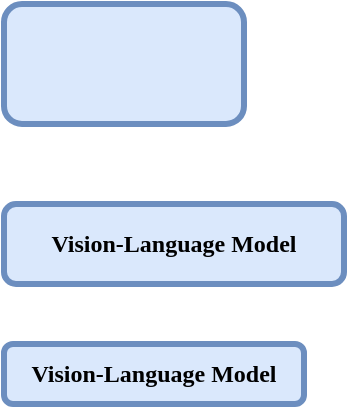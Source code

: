 <mxfile version="26.2.14">
  <diagram name="第 1 页" id="XxKXaimhd3yALRL2m2mh">
    <mxGraphModel dx="832" dy="1126" grid="1" gridSize="10" guides="1" tooltips="1" connect="1" arrows="1" fold="1" page="1" pageScale="1" pageWidth="827" pageHeight="1169" math="0" shadow="0">
      <root>
        <mxCell id="0" />
        <mxCell id="1" parent="0" />
        <mxCell id="YoX9qhpIbneQWNBXdLZ7-1" value="" style="rounded=1;whiteSpace=wrap;html=1;strokeWidth=3;fillColor=#dae8fc;strokeColor=#6c8ebf;" vertex="1" parent="1">
          <mxGeometry x="90" y="200" width="120" height="60" as="geometry" />
        </mxCell>
        <mxCell id="YoX9qhpIbneQWNBXdLZ7-2" value="&lt;font face=&quot;Times New Roman&quot;&gt;&lt;b&gt;&lt;span&gt;&lt;span&gt;Vision-Language Model&lt;/span&gt;&lt;/span&gt;&lt;/b&gt;&lt;/font&gt;" style="rounded=1;whiteSpace=wrap;html=1;strokeWidth=3;fillColor=#dae8fc;strokeColor=#6c8ebf;" vertex="1" parent="1">
          <mxGeometry x="90" y="300" width="170" height="40" as="geometry" />
        </mxCell>
        <mxCell id="YoX9qhpIbneQWNBXdLZ7-3" value="&lt;font face=&quot;Times New Roman&quot;&gt;&lt;b&gt;&lt;span&gt;&lt;span&gt;Vision-Language Model&lt;/span&gt;&lt;/span&gt;&lt;/b&gt;&lt;/font&gt;" style="rounded=1;whiteSpace=wrap;html=1;strokeWidth=3;fillColor=#dae8fc;strokeColor=#6c8ebf;" vertex="1" parent="1">
          <mxGeometry x="90" y="370" width="150" height="30" as="geometry" />
        </mxCell>
      </root>
    </mxGraphModel>
  </diagram>
</mxfile>
